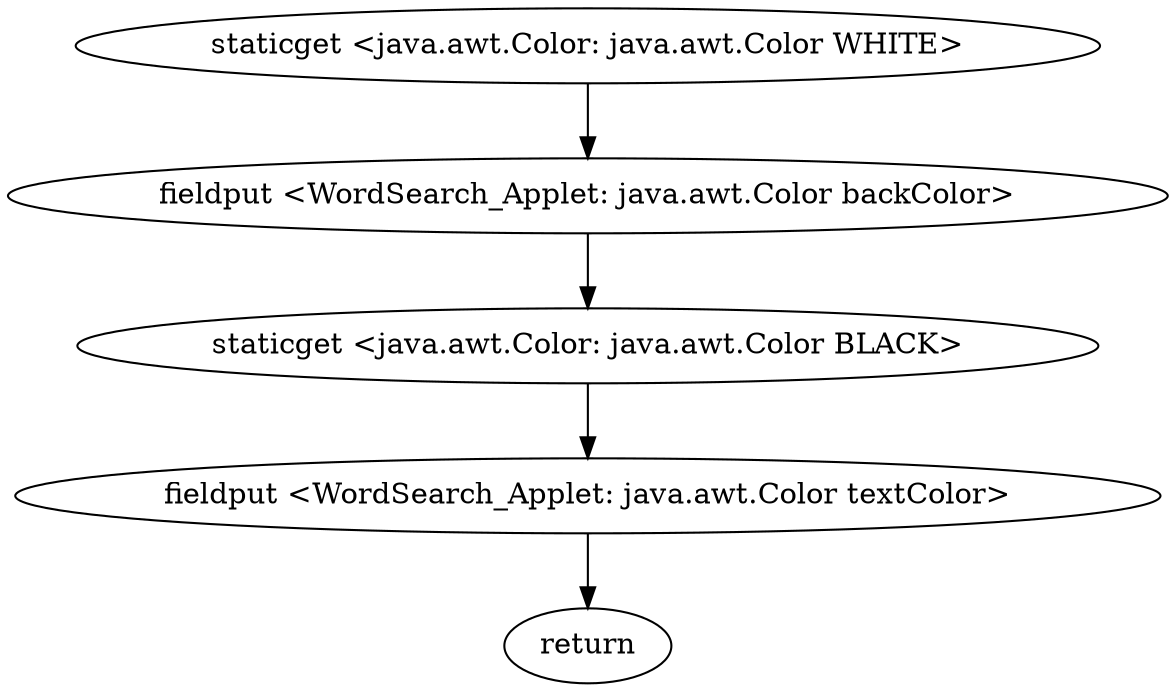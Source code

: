 digraph "" {
"staticget <java.awt.Color: java.awt.Color WHITE>";
 "staticget <java.awt.Color: java.awt.Color WHITE>"->"fieldput <WordSearch_Applet: java.awt.Color backColor>";
 "fieldput <WordSearch_Applet: java.awt.Color backColor>"->"staticget <java.awt.Color: java.awt.Color BLACK>";
 "staticget <java.awt.Color: java.awt.Color BLACK>"->"fieldput <WordSearch_Applet: java.awt.Color textColor>";
 "fieldput <WordSearch_Applet: java.awt.Color textColor>"->"return";
}
